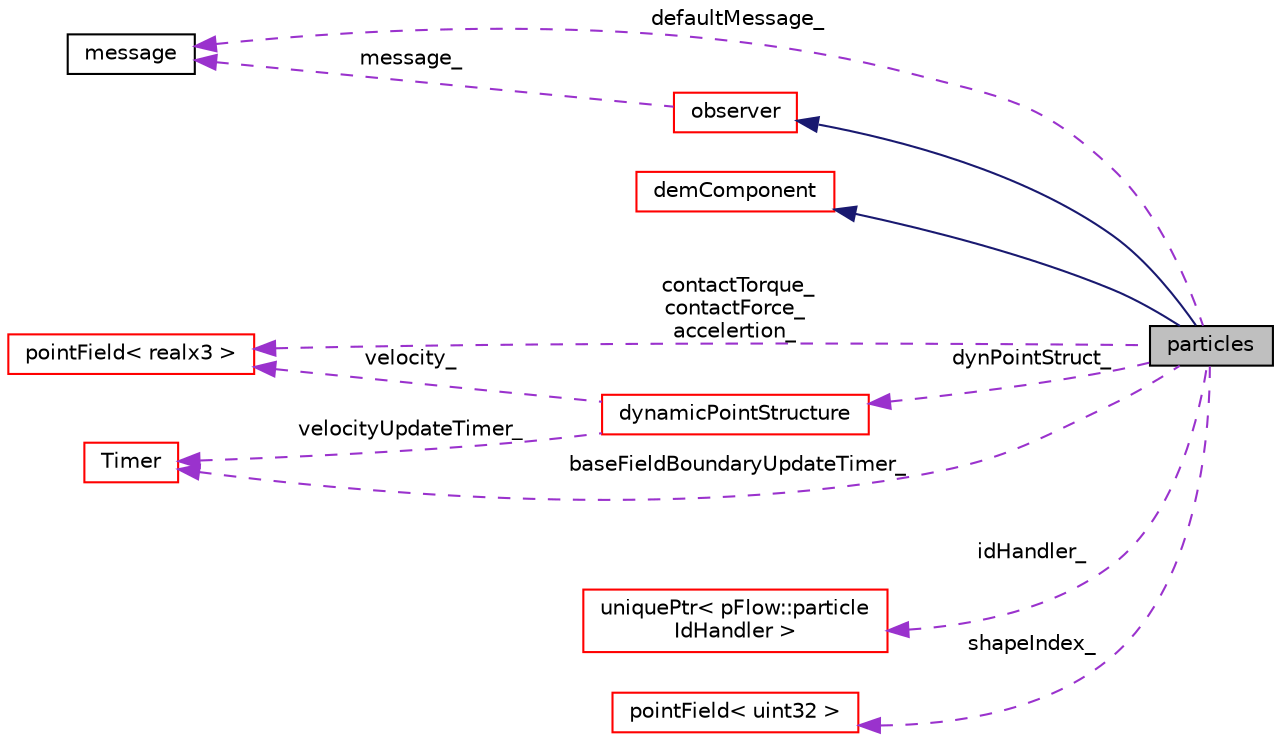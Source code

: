 digraph "particles"
{
 // LATEX_PDF_SIZE
  edge [fontname="Helvetica",fontsize="10",labelfontname="Helvetica",labelfontsize="10"];
  node [fontname="Helvetica",fontsize="10",shape=record];
  rankdir="LR";
  Node1 [label="particles",height=0.2,width=0.4,color="black", fillcolor="grey75", style="filled", fontcolor="black",tooltip=" "];
  Node2 -> Node1 [dir="back",color="midnightblue",fontsize="10",style="solid",fontname="Helvetica"];
  Node2 [label="observer",height=0.2,width=0.4,color="red", fillcolor="white", style="filled",URL="$classpFlow_1_1observer.html",tooltip=" "];
  Node3 -> Node2 [dir="back",color="darkorchid3",fontsize="10",style="dashed",label=" message_" ,fontname="Helvetica"];
  Node3 [label="message",height=0.2,width=0.4,color="black", fillcolor="white", style="filled",URL="$classpFlow_1_1message.html",tooltip=" "];
  Node5 -> Node1 [dir="back",color="midnightblue",fontsize="10",style="solid",fontname="Helvetica"];
  Node5 [label="demComponent",height=0.2,width=0.4,color="red", fillcolor="white", style="filled",URL="$classpFlow_1_1demComponent.html",tooltip="A base class for every main component of DEM system."];
  Node3 -> Node1 [dir="back",color="darkorchid3",fontsize="10",style="dashed",label=" defaultMessage_" ,fontname="Helvetica"];
  Node38 -> Node1 [dir="back",color="darkorchid3",fontsize="10",style="dashed",label=" dynPointStruct_" ,fontname="Helvetica"];
  Node38 [label="dynamicPointStructure",height=0.2,width=0.4,color="red", fillcolor="white", style="filled",URL="$classpFlow_1_1dynamicPointStructure.html",tooltip=" "];
  Node68 -> Node38 [dir="back",color="darkorchid3",fontsize="10",style="dashed",label=" velocity_" ,fontname="Helvetica"];
  Node68 [label="pointField\< realx3 \>",height=0.2,width=0.4,color="red", fillcolor="white", style="filled",URL="$classpFlow_1_1pointField.html",tooltip=" "];
  Node21 -> Node38 [dir="back",color="darkorchid3",fontsize="10",style="dashed",label=" velocityUpdateTimer_" ,fontname="Helvetica"];
  Node21 [label="Timer",height=0.2,width=0.4,color="red", fillcolor="white", style="filled",URL="$classpFlow_1_1Timer.html",tooltip=" "];
  Node83 -> Node1 [dir="back",color="darkorchid3",fontsize="10",style="dashed",label=" idHandler_" ,fontname="Helvetica"];
  Node83 [label="uniquePtr\< pFlow::particle\lIdHandler \>",height=0.2,width=0.4,color="red", fillcolor="white", style="filled",URL="$classpFlow_1_1uniquePtr.html",tooltip=" "];
  Node85 -> Node1 [dir="back",color="darkorchid3",fontsize="10",style="dashed",label=" shapeIndex_" ,fontname="Helvetica"];
  Node85 [label="pointField\< uint32 \>",height=0.2,width=0.4,color="red", fillcolor="white", style="filled",URL="$classpFlow_1_1pointField.html",tooltip=" "];
  Node68 -> Node1 [dir="back",color="darkorchid3",fontsize="10",style="dashed",label=" contactTorque_\ncontactForce_\naccelertion_" ,fontname="Helvetica"];
  Node21 -> Node1 [dir="back",color="darkorchid3",fontsize="10",style="dashed",label=" baseFieldBoundaryUpdateTimer_" ,fontname="Helvetica"];
}
